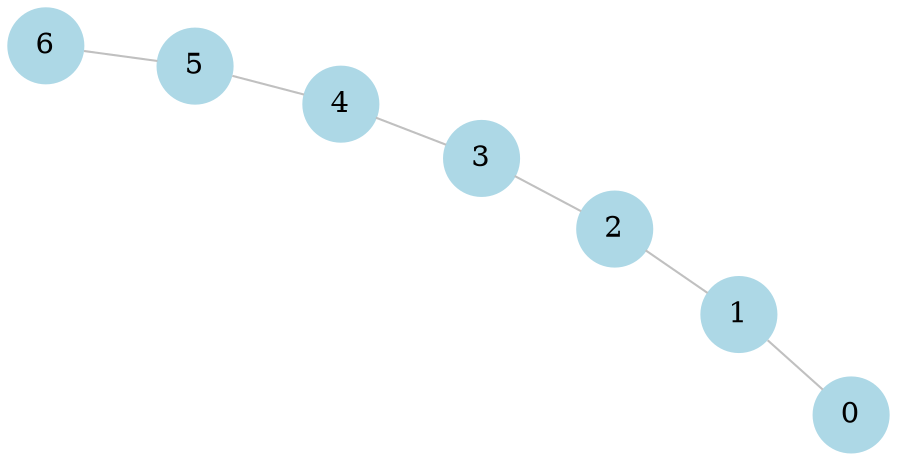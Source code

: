 graph G {
graph [layout = neato]
node [shape = circle,
style = filled,
style = filled,
color = lightblue]
edge [color = silver]
0;
1;
2;
3;
4;
5;
6;
0--1 ;
1--2 ;
2--3 ;
3--4 ;
4--5 ;
5--6 ;
}
